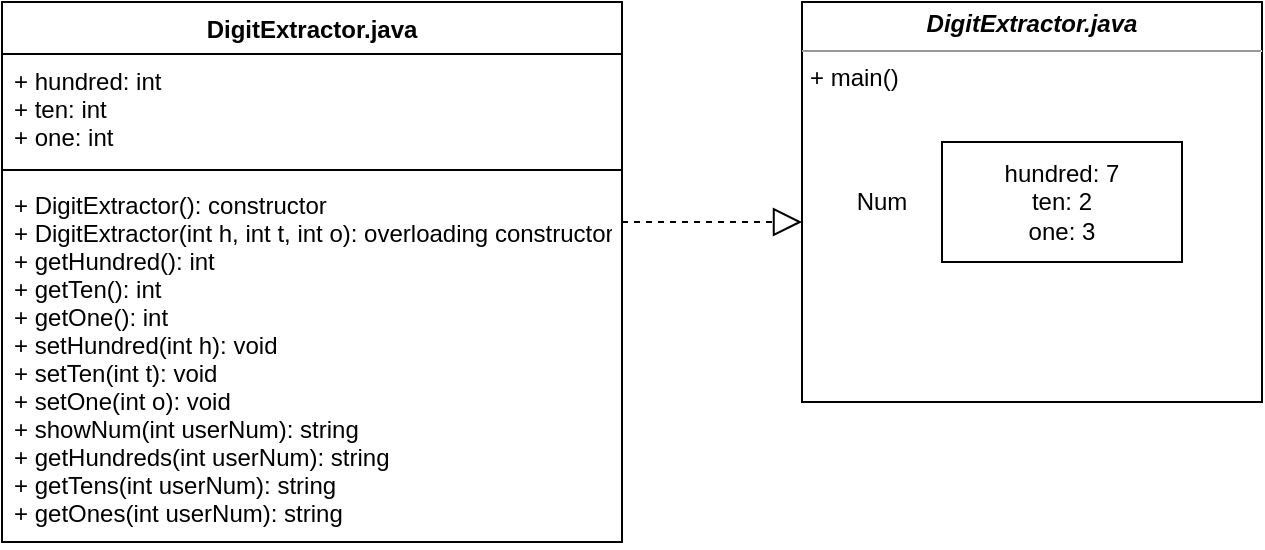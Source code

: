 <mxfile version="24.8.3">
  <diagram id="icW2JwHxA_xLOt9uTunf" name="Circle">
    <mxGraphModel grid="1" page="1" gridSize="10" guides="1" tooltips="1" connect="1" arrows="1" fold="1" pageScale="1" pageWidth="850" pageHeight="1100" math="0" shadow="0">
      <root>
        <mxCell id="0" />
        <mxCell id="1" parent="0" />
        <mxCell id="iCZJJaEn_B_Bw3TxacVW-1" value="DigitExtractor.java" style="swimlane;fontStyle=1;align=center;verticalAlign=top;childLayout=stackLayout;horizontal=1;startSize=26;horizontalStack=0;resizeParent=1;resizeParentMax=0;resizeLast=0;collapsible=1;marginBottom=0;" vertex="1" parent="1">
          <mxGeometry x="80" y="70" width="310" height="270" as="geometry" />
        </mxCell>
        <mxCell id="iCZJJaEn_B_Bw3TxacVW-2" value="+ hundred: int&#xa;+ ten: int&#xa;+ one: int&#xa;&#xa;" style="text;strokeColor=none;fillColor=none;align=left;verticalAlign=top;spacingLeft=4;spacingRight=4;overflow=hidden;rotatable=0;points=[[0,0.5],[1,0.5]];portConstraint=eastwest;" vertex="1" parent="iCZJJaEn_B_Bw3TxacVW-1">
          <mxGeometry y="26" width="310" height="54" as="geometry" />
        </mxCell>
        <mxCell id="iCZJJaEn_B_Bw3TxacVW-3" value="" style="line;strokeWidth=1;fillColor=none;align=left;verticalAlign=middle;spacingTop=-1;spacingLeft=3;spacingRight=3;rotatable=0;labelPosition=right;points=[];portConstraint=eastwest;strokeColor=inherit;" vertex="1" parent="iCZJJaEn_B_Bw3TxacVW-1">
          <mxGeometry y="80" width="310" height="8" as="geometry" />
        </mxCell>
        <mxCell id="iCZJJaEn_B_Bw3TxacVW-4" value="+ DigitExtractor(): constructor&#xa;+ DigitExtractor(int h, int t, int o): overloading constructor&#xa;+ getHundred(): int&#xa;+ getTen(): int&#xa;+ getOne(): int&#xa;+ setHundred(int h): void&#xa;+ setTen(int t): void&#xa;+ setOne(int o): void&#xa;+ showNum(int userNum): string&#xa;+ getHundreds(int userNum): string&#xa;+ getTens(int userNum): string&#xa;+ getOnes(int userNum): string" style="text;strokeColor=none;fillColor=none;align=left;verticalAlign=top;spacingLeft=4;spacingRight=4;overflow=hidden;rotatable=0;points=[[0,0.5],[1,0.5]];portConstraint=eastwest;" vertex="1" parent="iCZJJaEn_B_Bw3TxacVW-1">
          <mxGeometry y="88" width="310" height="182" as="geometry" />
        </mxCell>
        <mxCell id="iCZJJaEn_B_Bw3TxacVW-5" value="&lt;p style=&quot;text-align: center; margin: 4px 0px 0px;&quot;&gt;&lt;span style=&quot;background-color: initial; text-align: left;&quot;&gt;&lt;b&gt;&lt;i&gt;DigitExtractor&lt;/i&gt;&lt;/b&gt;&lt;/span&gt;&lt;i&gt;&lt;b&gt;.java&lt;/b&gt;&lt;/i&gt;&lt;/p&gt;&lt;hr size=&quot;1&quot;&gt;&lt;p style=&quot;margin:0px;margin-left:4px;&quot;&gt;&lt;/p&gt;&lt;p style=&quot;margin:0px;margin-left:4px;&quot;&gt;+ main()&lt;/p&gt;&lt;p style=&quot;margin:0px;margin-left:4px;&quot;&gt;&lt;br&gt;&lt;/p&gt;" style="verticalAlign=top;align=left;overflow=fill;fontSize=12;fontFamily=Helvetica;html=1;" vertex="1" parent="1">
          <mxGeometry x="480" y="70" width="230" height="200" as="geometry" />
        </mxCell>
        <mxCell id="iCZJJaEn_B_Bw3TxacVW-6" value="" style="endArrow=block;dashed=1;endFill=0;endSize=12;html=1;rounded=0;" edge="1" parent="1">
          <mxGeometry width="160" relative="1" as="geometry">
            <mxPoint x="390" y="180" as="sourcePoint" />
            <mxPoint x="480" y="180" as="targetPoint" />
          </mxGeometry>
        </mxCell>
        <mxCell id="_wTDuiEzZd-iS8y0KCAg-1" value="hundred: 7&lt;div&gt;ten: 2&lt;/div&gt;&lt;div&gt;one: 3&lt;/div&gt;" style="rounded=0;whiteSpace=wrap;html=1;" vertex="1" parent="1">
          <mxGeometry x="550" y="140" width="120" height="60" as="geometry" />
        </mxCell>
        <mxCell id="_wTDuiEzZd-iS8y0KCAg-3" value="Num" style="text;html=1;align=center;verticalAlign=middle;whiteSpace=wrap;rounded=0;" vertex="1" parent="1">
          <mxGeometry x="490" y="155" width="60" height="30" as="geometry" />
        </mxCell>
      </root>
    </mxGraphModel>
  </diagram>
</mxfile>
